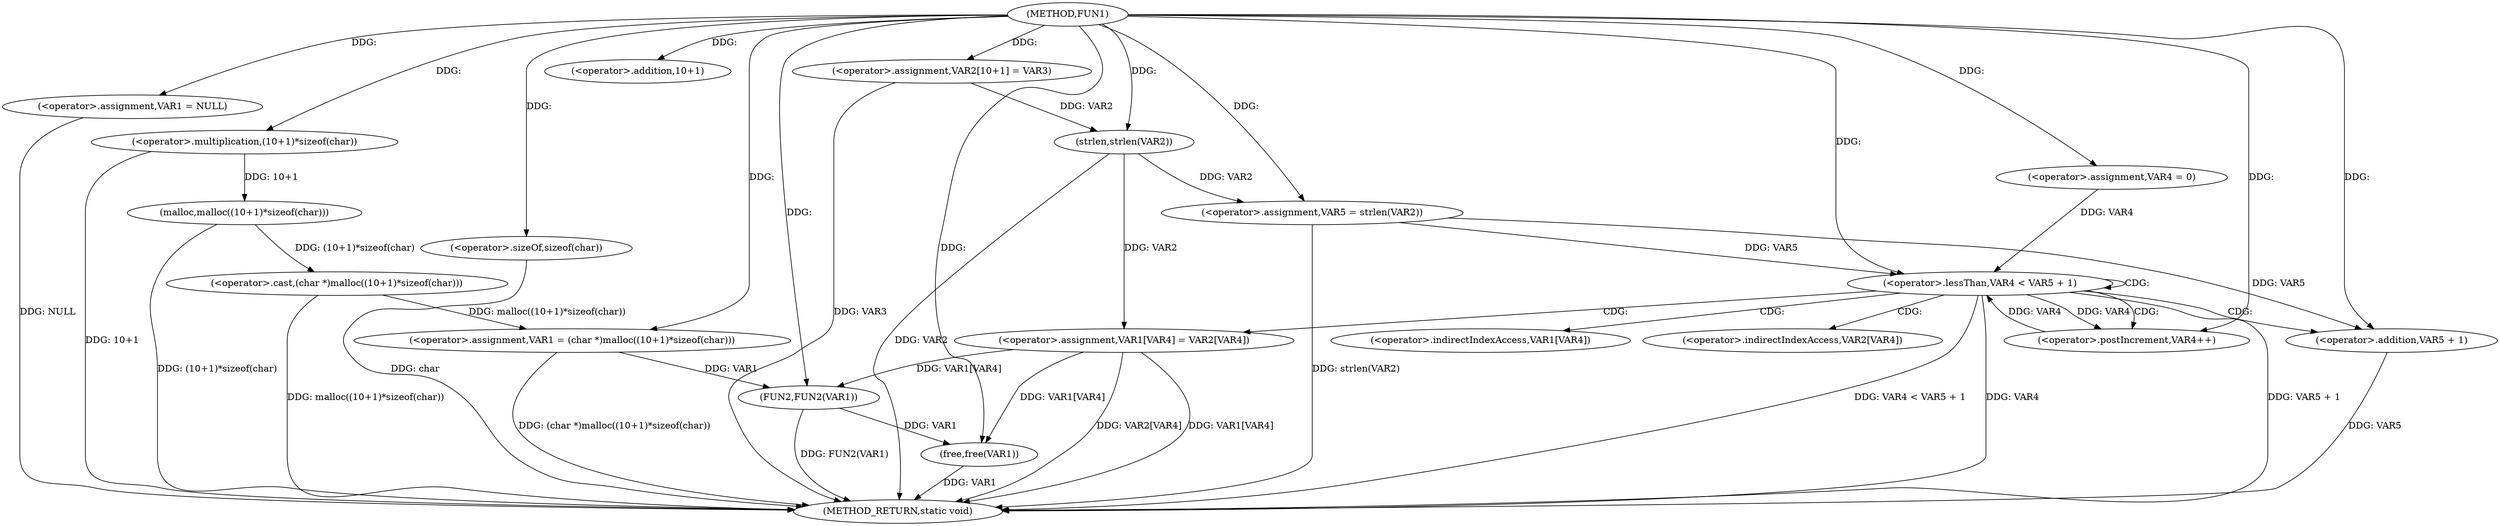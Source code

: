 digraph FUN1 {  
"1000100" [label = "(METHOD,FUN1)" ]
"1000153" [label = "(METHOD_RETURN,static void)" ]
"1000103" [label = "(<operator>.assignment,VAR1 = NULL)" ]
"1000108" [label = "(<operator>.assignment,VAR1 = (char *)malloc((10+1)*sizeof(char)))" ]
"1000110" [label = "(<operator>.cast,(char *)malloc((10+1)*sizeof(char)))" ]
"1000112" [label = "(malloc,malloc((10+1)*sizeof(char)))" ]
"1000113" [label = "(<operator>.multiplication,(10+1)*sizeof(char))" ]
"1000114" [label = "(<operator>.addition,10+1)" ]
"1000117" [label = "(<operator>.sizeOf,sizeof(char))" ]
"1000121" [label = "(<operator>.assignment,VAR2[10+1] = VAR3)" ]
"1000126" [label = "(<operator>.assignment,VAR5 = strlen(VAR2))" ]
"1000128" [label = "(strlen,strlen(VAR2))" ]
"1000131" [label = "(<operator>.assignment,VAR4 = 0)" ]
"1000134" [label = "(<operator>.lessThan,VAR4 < VAR5 + 1)" ]
"1000136" [label = "(<operator>.addition,VAR5 + 1)" ]
"1000139" [label = "(<operator>.postIncrement,VAR4++)" ]
"1000142" [label = "(<operator>.assignment,VAR1[VAR4] = VAR2[VAR4])" ]
"1000149" [label = "(FUN2,FUN2(VAR1))" ]
"1000151" [label = "(free,free(VAR1))" ]
"1000143" [label = "(<operator>.indirectIndexAccess,VAR1[VAR4])" ]
"1000146" [label = "(<operator>.indirectIndexAccess,VAR2[VAR4])" ]
  "1000103" -> "1000153"  [ label = "DDG: NULL"] 
  "1000113" -> "1000153"  [ label = "DDG: 10+1"] 
  "1000151" -> "1000153"  [ label = "DDG: VAR1"] 
  "1000149" -> "1000153"  [ label = "DDG: FUN2(VAR1)"] 
  "1000117" -> "1000153"  [ label = "DDG: char"] 
  "1000110" -> "1000153"  [ label = "DDG: malloc((10+1)*sizeof(char))"] 
  "1000126" -> "1000153"  [ label = "DDG: strlen(VAR2)"] 
  "1000142" -> "1000153"  [ label = "DDG: VAR2[VAR4]"] 
  "1000136" -> "1000153"  [ label = "DDG: VAR5"] 
  "1000121" -> "1000153"  [ label = "DDG: VAR3"] 
  "1000128" -> "1000153"  [ label = "DDG: VAR2"] 
  "1000134" -> "1000153"  [ label = "DDG: VAR4 < VAR5 + 1"] 
  "1000134" -> "1000153"  [ label = "DDG: VAR4"] 
  "1000112" -> "1000153"  [ label = "DDG: (10+1)*sizeof(char)"] 
  "1000108" -> "1000153"  [ label = "DDG: (char *)malloc((10+1)*sizeof(char))"] 
  "1000142" -> "1000153"  [ label = "DDG: VAR1[VAR4]"] 
  "1000134" -> "1000153"  [ label = "DDG: VAR5 + 1"] 
  "1000100" -> "1000103"  [ label = "DDG: "] 
  "1000110" -> "1000108"  [ label = "DDG: malloc((10+1)*sizeof(char))"] 
  "1000100" -> "1000108"  [ label = "DDG: "] 
  "1000112" -> "1000110"  [ label = "DDG: (10+1)*sizeof(char)"] 
  "1000113" -> "1000112"  [ label = "DDG: 10+1"] 
  "1000100" -> "1000113"  [ label = "DDG: "] 
  "1000100" -> "1000114"  [ label = "DDG: "] 
  "1000100" -> "1000117"  [ label = "DDG: "] 
  "1000100" -> "1000121"  [ label = "DDG: "] 
  "1000128" -> "1000126"  [ label = "DDG: VAR2"] 
  "1000100" -> "1000126"  [ label = "DDG: "] 
  "1000121" -> "1000128"  [ label = "DDG: VAR2"] 
  "1000100" -> "1000128"  [ label = "DDG: "] 
  "1000100" -> "1000131"  [ label = "DDG: "] 
  "1000131" -> "1000134"  [ label = "DDG: VAR4"] 
  "1000139" -> "1000134"  [ label = "DDG: VAR4"] 
  "1000100" -> "1000134"  [ label = "DDG: "] 
  "1000126" -> "1000134"  [ label = "DDG: VAR5"] 
  "1000126" -> "1000136"  [ label = "DDG: VAR5"] 
  "1000100" -> "1000136"  [ label = "DDG: "] 
  "1000134" -> "1000139"  [ label = "DDG: VAR4"] 
  "1000100" -> "1000139"  [ label = "DDG: "] 
  "1000128" -> "1000142"  [ label = "DDG: VAR2"] 
  "1000142" -> "1000149"  [ label = "DDG: VAR1[VAR4]"] 
  "1000108" -> "1000149"  [ label = "DDG: VAR1"] 
  "1000100" -> "1000149"  [ label = "DDG: "] 
  "1000142" -> "1000151"  [ label = "DDG: VAR1[VAR4]"] 
  "1000149" -> "1000151"  [ label = "DDG: VAR1"] 
  "1000100" -> "1000151"  [ label = "DDG: "] 
  "1000134" -> "1000142"  [ label = "CDG: "] 
  "1000134" -> "1000139"  [ label = "CDG: "] 
  "1000134" -> "1000146"  [ label = "CDG: "] 
  "1000134" -> "1000143"  [ label = "CDG: "] 
  "1000134" -> "1000136"  [ label = "CDG: "] 
  "1000134" -> "1000134"  [ label = "CDG: "] 
}
